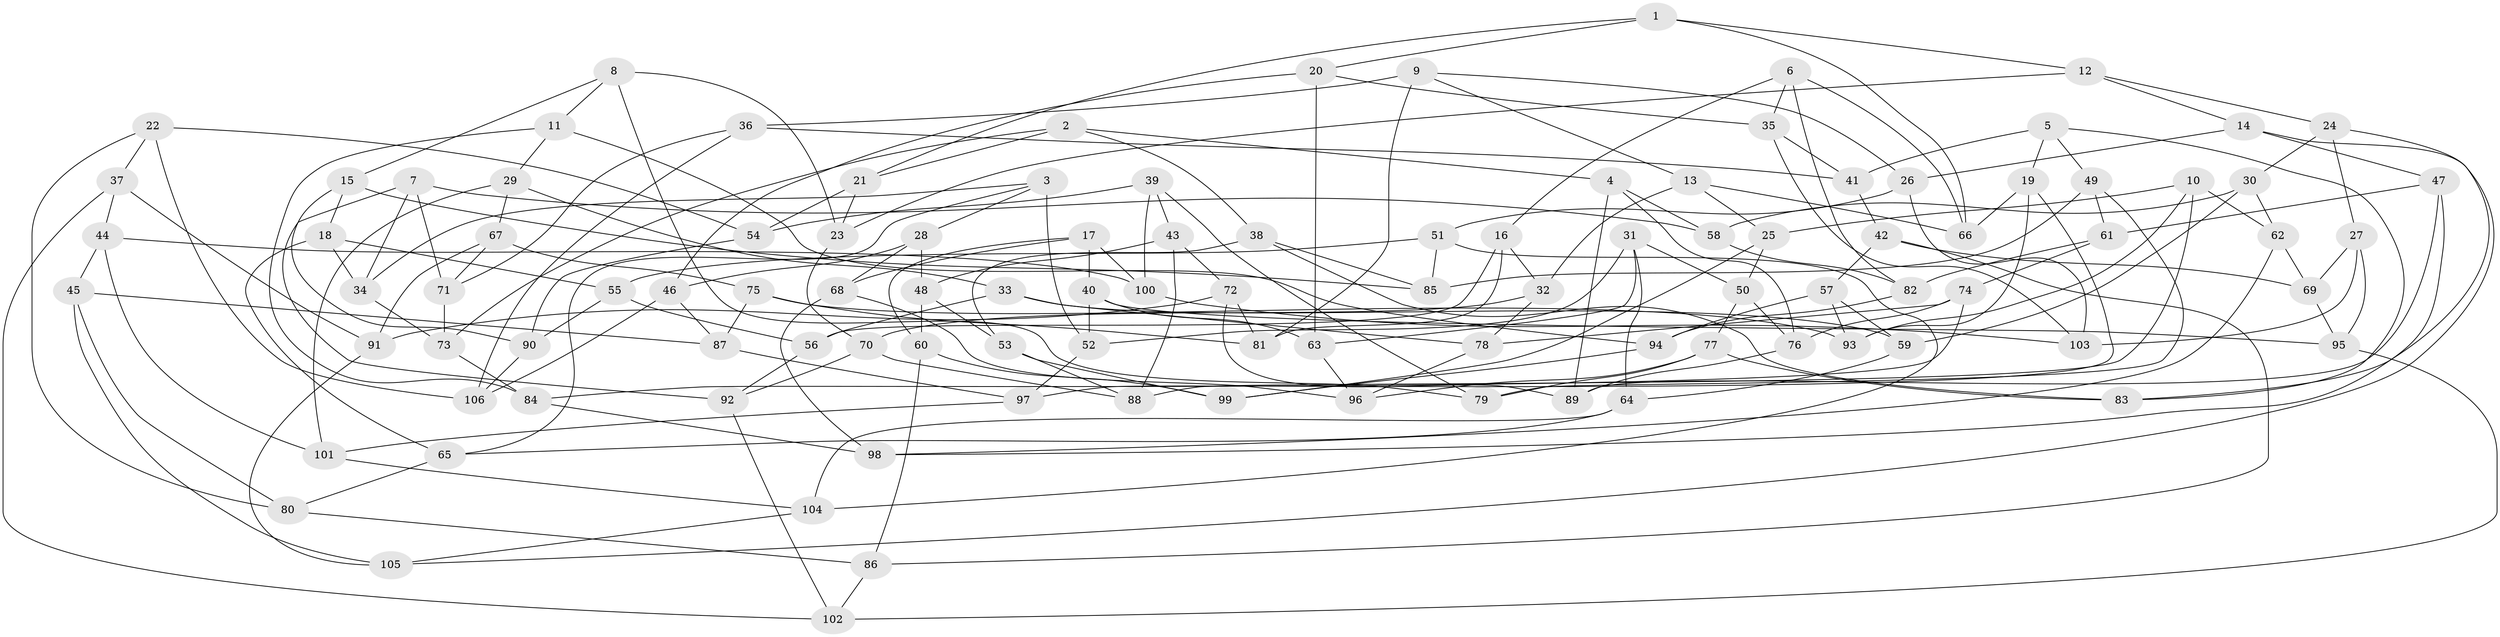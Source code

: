 // Generated by graph-tools (version 1.1) at 2025/37/03/09/25 02:37:47]
// undirected, 106 vertices, 212 edges
graph export_dot {
graph [start="1"]
  node [color=gray90,style=filled];
  1;
  2;
  3;
  4;
  5;
  6;
  7;
  8;
  9;
  10;
  11;
  12;
  13;
  14;
  15;
  16;
  17;
  18;
  19;
  20;
  21;
  22;
  23;
  24;
  25;
  26;
  27;
  28;
  29;
  30;
  31;
  32;
  33;
  34;
  35;
  36;
  37;
  38;
  39;
  40;
  41;
  42;
  43;
  44;
  45;
  46;
  47;
  48;
  49;
  50;
  51;
  52;
  53;
  54;
  55;
  56;
  57;
  58;
  59;
  60;
  61;
  62;
  63;
  64;
  65;
  66;
  67;
  68;
  69;
  70;
  71;
  72;
  73;
  74;
  75;
  76;
  77;
  78;
  79;
  80;
  81;
  82;
  83;
  84;
  85;
  86;
  87;
  88;
  89;
  90;
  91;
  92;
  93;
  94;
  95;
  96;
  97;
  98;
  99;
  100;
  101;
  102;
  103;
  104;
  105;
  106;
  1 -- 20;
  1 -- 66;
  1 -- 12;
  1 -- 21;
  2 -- 38;
  2 -- 73;
  2 -- 21;
  2 -- 4;
  3 -- 52;
  3 -- 28;
  3 -- 65;
  3 -- 34;
  4 -- 58;
  4 -- 89;
  4 -- 76;
  5 -- 19;
  5 -- 83;
  5 -- 49;
  5 -- 41;
  6 -- 82;
  6 -- 66;
  6 -- 35;
  6 -- 16;
  7 -- 34;
  7 -- 71;
  7 -- 92;
  7 -- 58;
  8 -- 15;
  8 -- 79;
  8 -- 23;
  8 -- 11;
  9 -- 36;
  9 -- 81;
  9 -- 13;
  9 -- 26;
  10 -- 88;
  10 -- 62;
  10 -- 25;
  10 -- 93;
  11 -- 94;
  11 -- 84;
  11 -- 29;
  12 -- 23;
  12 -- 14;
  12 -- 24;
  13 -- 32;
  13 -- 66;
  13 -- 25;
  14 -- 105;
  14 -- 47;
  14 -- 26;
  15 -- 85;
  15 -- 18;
  15 -- 90;
  16 -- 81;
  16 -- 32;
  16 -- 56;
  17 -- 68;
  17 -- 100;
  17 -- 60;
  17 -- 40;
  18 -- 34;
  18 -- 65;
  18 -- 55;
  19 -- 66;
  19 -- 97;
  19 -- 93;
  20 -- 63;
  20 -- 46;
  20 -- 35;
  21 -- 54;
  21 -- 23;
  22 -- 80;
  22 -- 54;
  22 -- 37;
  22 -- 106;
  23 -- 70;
  24 -- 83;
  24 -- 27;
  24 -- 30;
  25 -- 50;
  25 -- 99;
  26 -- 103;
  26 -- 51;
  27 -- 95;
  27 -- 69;
  27 -- 103;
  28 -- 46;
  28 -- 68;
  28 -- 48;
  29 -- 101;
  29 -- 67;
  29 -- 33;
  30 -- 62;
  30 -- 59;
  30 -- 58;
  31 -- 63;
  31 -- 64;
  31 -- 50;
  31 -- 52;
  32 -- 78;
  32 -- 70;
  33 -- 59;
  33 -- 78;
  33 -- 56;
  34 -- 73;
  35 -- 41;
  35 -- 103;
  36 -- 41;
  36 -- 106;
  36 -- 71;
  37 -- 44;
  37 -- 91;
  37 -- 102;
  38 -- 83;
  38 -- 85;
  38 -- 53;
  39 -- 79;
  39 -- 100;
  39 -- 43;
  39 -- 54;
  40 -- 63;
  40 -- 95;
  40 -- 52;
  41 -- 42;
  42 -- 69;
  42 -- 86;
  42 -- 57;
  43 -- 72;
  43 -- 88;
  43 -- 48;
  44 -- 45;
  44 -- 101;
  44 -- 100;
  45 -- 105;
  45 -- 80;
  45 -- 87;
  46 -- 87;
  46 -- 106;
  47 -- 61;
  47 -- 89;
  47 -- 98;
  48 -- 53;
  48 -- 60;
  49 -- 85;
  49 -- 79;
  49 -- 61;
  50 -- 76;
  50 -- 77;
  51 -- 104;
  51 -- 85;
  51 -- 55;
  52 -- 97;
  53 -- 88;
  53 -- 99;
  54 -- 90;
  55 -- 56;
  55 -- 90;
  56 -- 92;
  57 -- 93;
  57 -- 94;
  57 -- 59;
  58 -- 82;
  59 -- 64;
  60 -- 86;
  60 -- 99;
  61 -- 74;
  61 -- 82;
  62 -- 98;
  62 -- 69;
  63 -- 96;
  64 -- 65;
  64 -- 104;
  65 -- 80;
  67 -- 71;
  67 -- 91;
  67 -- 75;
  68 -- 98;
  68 -- 96;
  69 -- 95;
  70 -- 88;
  70 -- 92;
  71 -- 73;
  72 -- 81;
  72 -- 91;
  72 -- 89;
  73 -- 84;
  74 -- 84;
  74 -- 76;
  74 -- 78;
  75 -- 93;
  75 -- 87;
  75 -- 81;
  76 -- 89;
  77 -- 96;
  77 -- 83;
  77 -- 79;
  78 -- 96;
  80 -- 86;
  82 -- 94;
  84 -- 98;
  86 -- 102;
  87 -- 97;
  90 -- 106;
  91 -- 105;
  92 -- 102;
  94 -- 99;
  95 -- 102;
  97 -- 101;
  100 -- 103;
  101 -- 104;
  104 -- 105;
}
